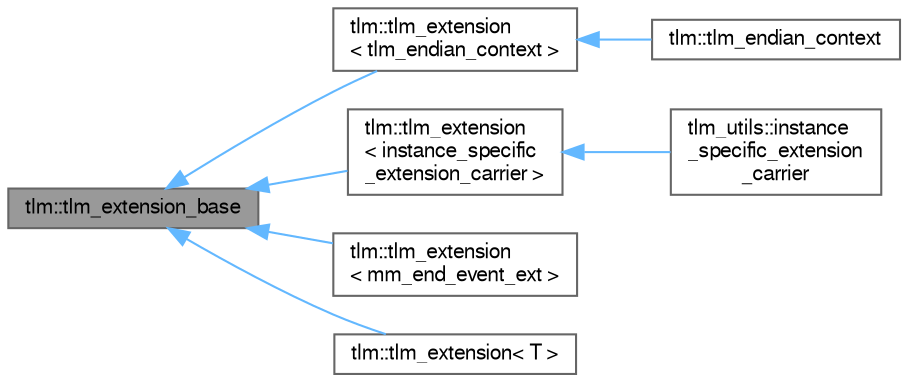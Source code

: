 digraph "tlm::tlm_extension_base"
{
 // LATEX_PDF_SIZE
  bgcolor="transparent";
  edge [fontname=FreeSans,fontsize=10,labelfontname=FreeSans,labelfontsize=10];
  node [fontname=FreeSans,fontsize=10,shape=box,height=0.2,width=0.4];
  rankdir="LR";
  Node1 [id="Node000001",label="tlm::tlm_extension_base",height=0.2,width=0.4,color="gray40", fillcolor="grey60", style="filled", fontcolor="black",tooltip=" "];
  Node1 -> Node2 [id="edge1_Node000001_Node000002",dir="back",color="steelblue1",style="solid",tooltip=" "];
  Node2 [id="Node000002",label="tlm::tlm_extension\l\< tlm_endian_context \>",height=0.2,width=0.4,color="gray40", fillcolor="white", style="filled",URL="$a01221.html",tooltip=" "];
  Node2 -> Node3 [id="edge2_Node000002_Node000003",dir="back",color="steelblue1",style="solid",tooltip=" "];
  Node3 [id="Node000003",label="tlm::tlm_endian_context",height=0.2,width=0.4,color="gray40", fillcolor="white", style="filled",URL="$a01205.html",tooltip=" "];
  Node1 -> Node4 [id="edge3_Node000001_Node000004",dir="back",color="steelblue1",style="solid",tooltip=" "];
  Node4 [id="Node000004",label="tlm::tlm_extension\l\< instance_specific\l_extension_carrier \>",height=0.2,width=0.4,color="gray40", fillcolor="white", style="filled",URL="$a01221.html",tooltip=" "];
  Node4 -> Node5 [id="edge4_Node000004_Node000005",dir="back",color="steelblue1",style="solid",tooltip=" "];
  Node5 [id="Node000005",label="tlm_utils::instance\l_specific_extension\l_carrier",height=0.2,width=0.4,color="gray40", fillcolor="white", style="filled",URL="$a01289.html",tooltip=" "];
  Node1 -> Node6 [id="edge5_Node000001_Node000006",dir="back",color="steelblue1",style="solid",tooltip=" "];
  Node6 [id="Node000006",label="tlm::tlm_extension\l\< mm_end_event_ext \>",height=0.2,width=0.4,color="gray40", fillcolor="white", style="filled",URL="$a01221.html",tooltip=" "];
  Node1 -> Node7 [id="edge6_Node000001_Node000007",dir="back",color="steelblue1",style="solid",tooltip=" "];
  Node7 [id="Node000007",label="tlm::tlm_extension\< T \>",height=0.2,width=0.4,color="gray40", fillcolor="white", style="filled",URL="$a01221.html",tooltip=" "];
}
